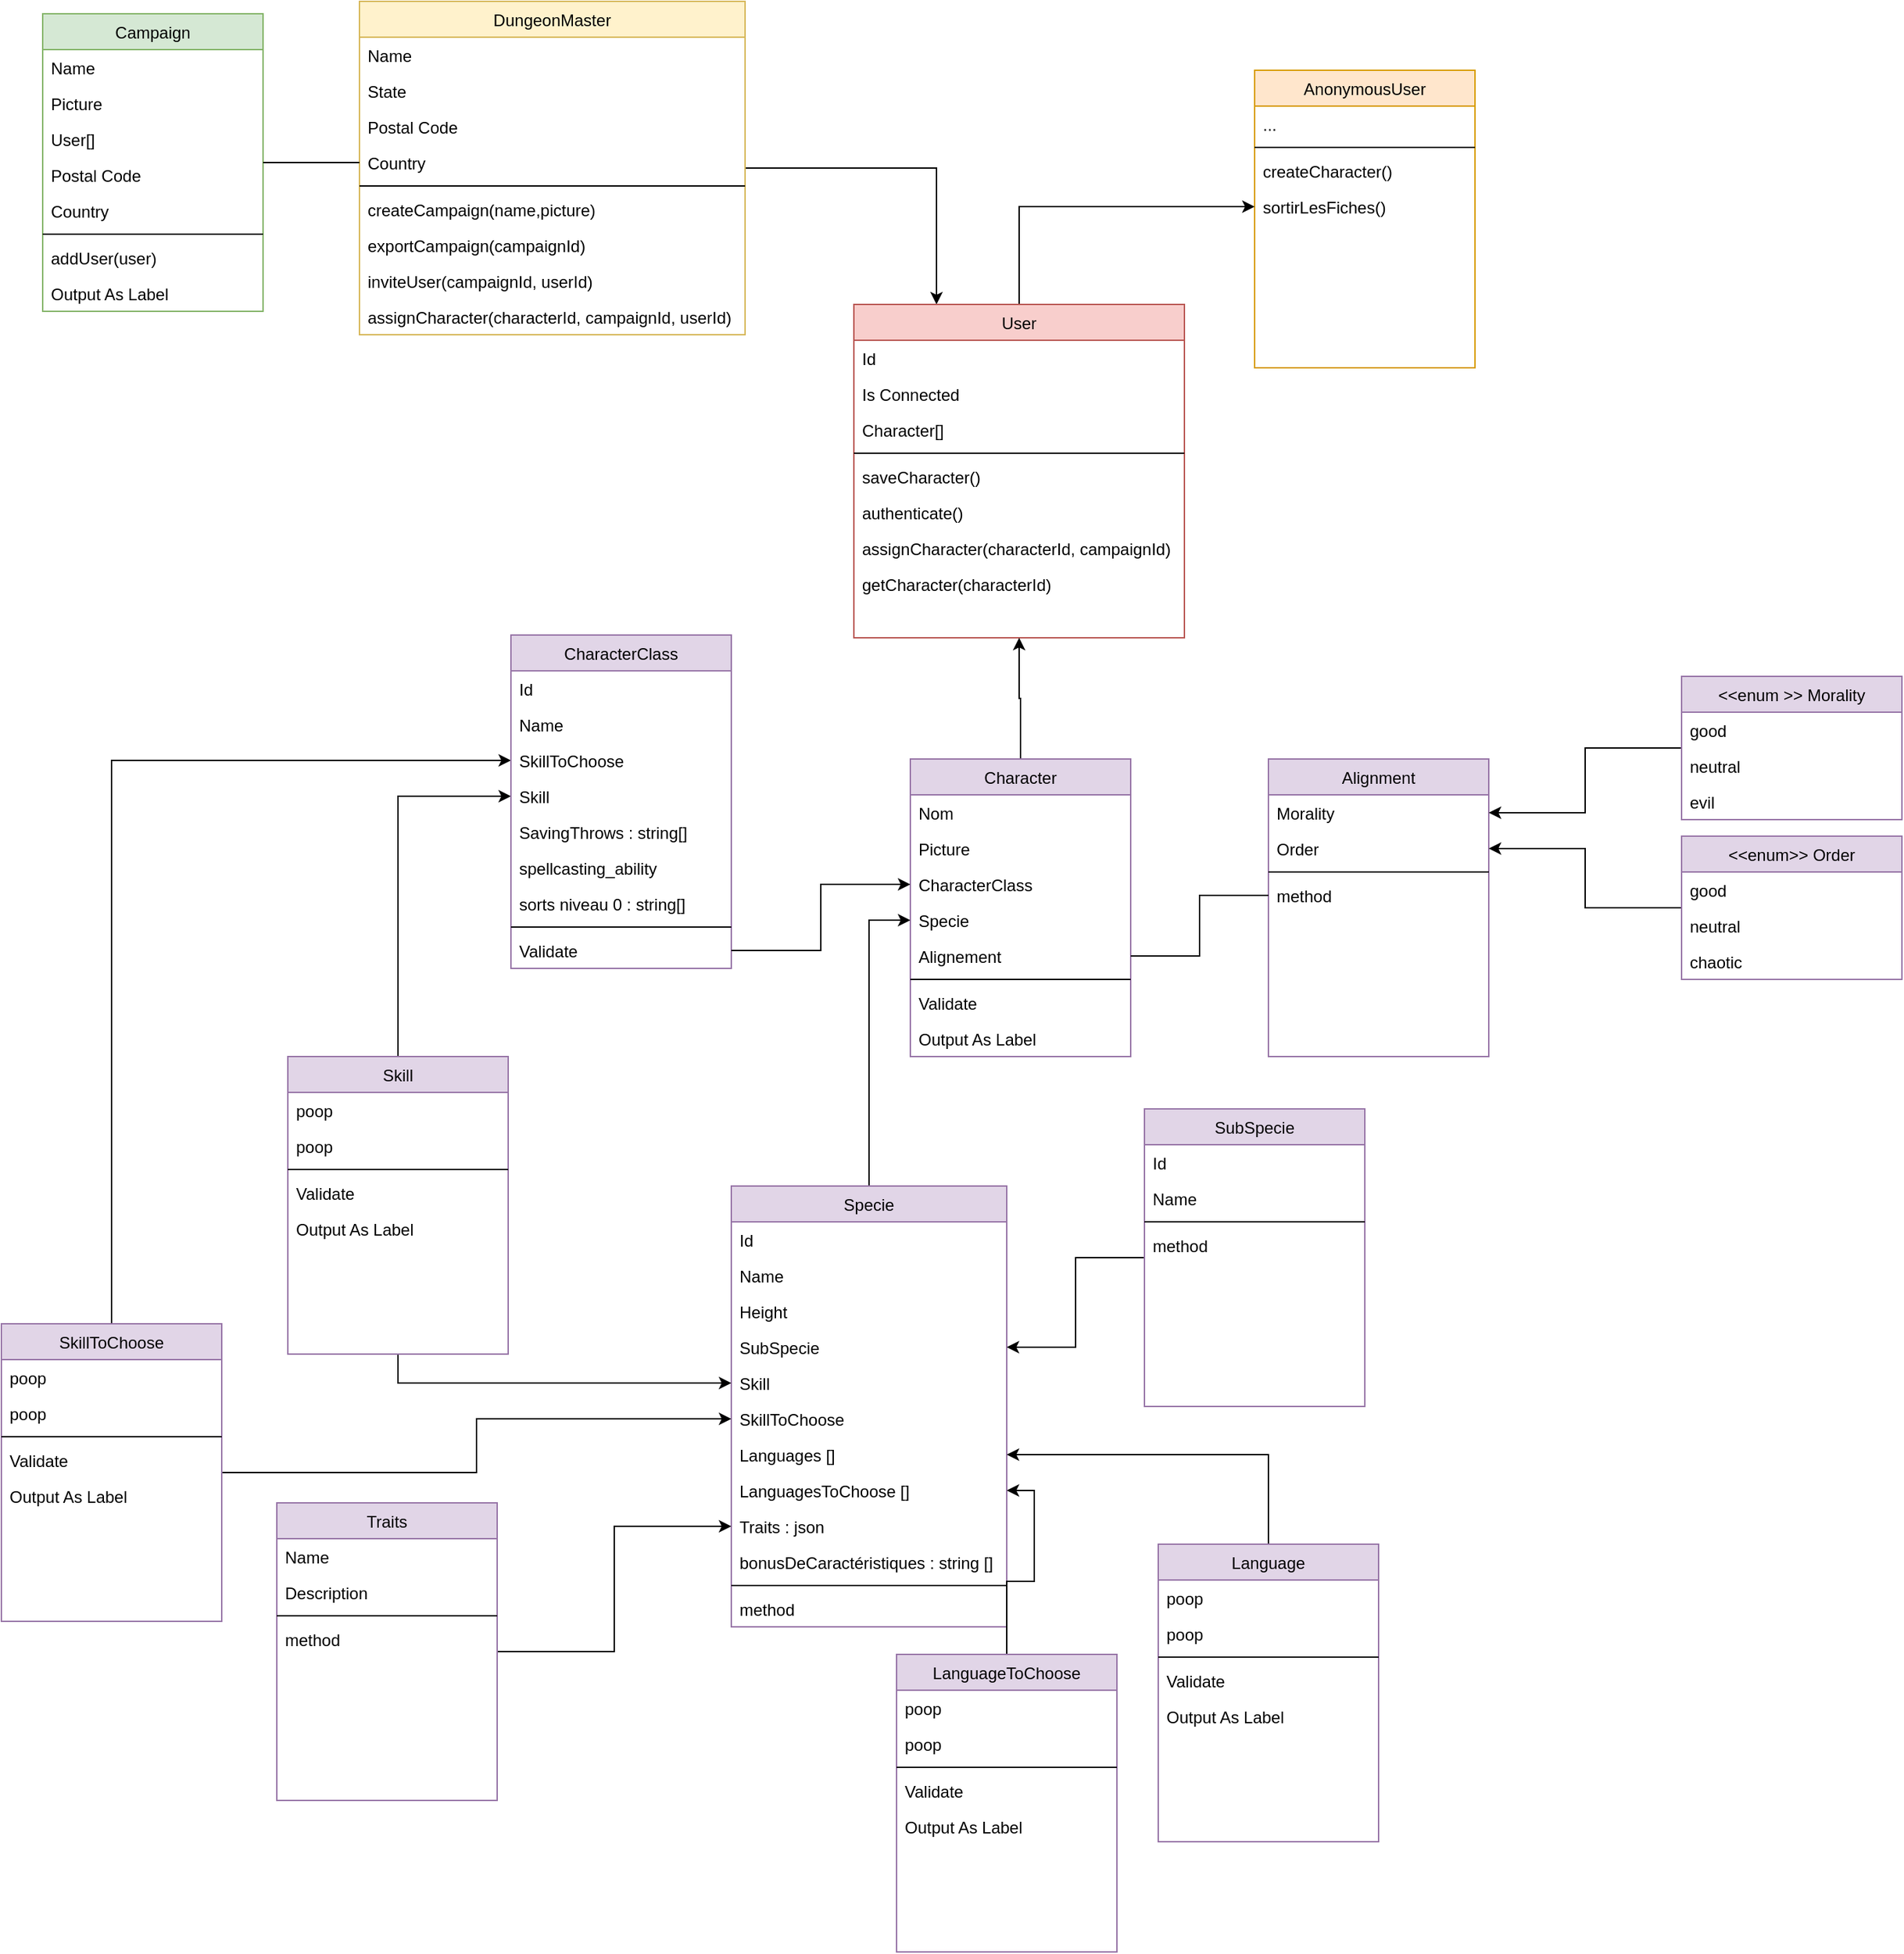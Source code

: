 <mxfile version="24.7.16">
  <diagram id="C5RBs43oDa-KdzZeNtuy" name="Page-1">
    <mxGraphModel dx="2099" dy="919" grid="1" gridSize="10" guides="1" tooltips="1" connect="1" arrows="1" fold="1" page="1" pageScale="1" pageWidth="827" pageHeight="1169" math="0" shadow="0">
      <root>
        <mxCell id="WIyWlLk6GJQsqaUBKTNV-0" />
        <mxCell id="WIyWlLk6GJQsqaUBKTNV-1" parent="WIyWlLk6GJQsqaUBKTNV-0" />
        <mxCell id="zkfFHV4jXpPFQw0GAbJ--17" value="AnonymousUser" style="swimlane;fontStyle=0;align=center;verticalAlign=top;childLayout=stackLayout;horizontal=1;startSize=26;horizontalStack=0;resizeParent=1;resizeLast=0;collapsible=1;marginBottom=0;rounded=0;shadow=0;strokeWidth=1;fillColor=#ffe6cc;strokeColor=#d79b00;" parent="WIyWlLk6GJQsqaUBKTNV-1" vertex="1">
          <mxGeometry x="650" y="110" width="160" height="216" as="geometry">
            <mxRectangle x="550" y="140" width="160" height="26" as="alternateBounds" />
          </mxGeometry>
        </mxCell>
        <mxCell id="zkfFHV4jXpPFQw0GAbJ--22" value="..." style="text;align=left;verticalAlign=top;spacingLeft=4;spacingRight=4;overflow=hidden;rotatable=0;points=[[0,0.5],[1,0.5]];portConstraint=eastwest;rounded=0;shadow=0;html=0;" parent="zkfFHV4jXpPFQw0GAbJ--17" vertex="1">
          <mxGeometry y="26" width="160" height="26" as="geometry" />
        </mxCell>
        <mxCell id="zkfFHV4jXpPFQw0GAbJ--23" value="" style="line;html=1;strokeWidth=1;align=left;verticalAlign=middle;spacingTop=-1;spacingLeft=3;spacingRight=3;rotatable=0;labelPosition=right;points=[];portConstraint=eastwest;" parent="zkfFHV4jXpPFQw0GAbJ--17" vertex="1">
          <mxGeometry y="52" width="160" height="8" as="geometry" />
        </mxCell>
        <mxCell id="zkfFHV4jXpPFQw0GAbJ--24" value="createCharacter()" style="text;align=left;verticalAlign=top;spacingLeft=4;spacingRight=4;overflow=hidden;rotatable=0;points=[[0,0.5],[1,0.5]];portConstraint=eastwest;" parent="zkfFHV4jXpPFQw0GAbJ--17" vertex="1">
          <mxGeometry y="60" width="160" height="26" as="geometry" />
        </mxCell>
        <mxCell id="zkfFHV4jXpPFQw0GAbJ--25" value="sortirLesFiches()" style="text;align=left;verticalAlign=top;spacingLeft=4;spacingRight=4;overflow=hidden;rotatable=0;points=[[0,0.5],[1,0.5]];portConstraint=eastwest;" parent="zkfFHV4jXpPFQw0GAbJ--17" vertex="1">
          <mxGeometry y="86" width="160" height="26" as="geometry" />
        </mxCell>
        <mxCell id="bX2xPzZNWtFRiliaFKs1-122" style="edgeStyle=orthogonalEdgeStyle;rounded=0;orthogonalLoop=1;jettySize=auto;html=1;entryX=0.25;entryY=0;entryDx=0;entryDy=0;" parent="WIyWlLk6GJQsqaUBKTNV-1" source="bX2xPzZNWtFRiliaFKs1-0" target="bX2xPzZNWtFRiliaFKs1-9" edge="1">
          <mxGeometry relative="1" as="geometry" />
        </mxCell>
        <mxCell id="bX2xPzZNWtFRiliaFKs1-0" value="DungeonMaster" style="swimlane;fontStyle=0;align=center;verticalAlign=top;childLayout=stackLayout;horizontal=1;startSize=26;horizontalStack=0;resizeParent=1;resizeLast=0;collapsible=1;marginBottom=0;rounded=0;shadow=0;strokeWidth=1;fillColor=#fff2cc;strokeColor=#d6b656;" parent="WIyWlLk6GJQsqaUBKTNV-1" vertex="1">
          <mxGeometry y="60" width="280" height="242" as="geometry">
            <mxRectangle x="550" y="140" width="160" height="26" as="alternateBounds" />
          </mxGeometry>
        </mxCell>
        <mxCell id="bX2xPzZNWtFRiliaFKs1-2" value="Name" style="text;align=left;verticalAlign=top;spacingLeft=4;spacingRight=4;overflow=hidden;rotatable=0;points=[[0,0.5],[1,0.5]];portConstraint=eastwest;rounded=0;shadow=0;html=0;" parent="bX2xPzZNWtFRiliaFKs1-0" vertex="1">
          <mxGeometry y="26" width="280" height="26" as="geometry" />
        </mxCell>
        <mxCell id="bX2xPzZNWtFRiliaFKs1-3" value="State" style="text;align=left;verticalAlign=top;spacingLeft=4;spacingRight=4;overflow=hidden;rotatable=0;points=[[0,0.5],[1,0.5]];portConstraint=eastwest;rounded=0;shadow=0;html=0;" parent="bX2xPzZNWtFRiliaFKs1-0" vertex="1">
          <mxGeometry y="52" width="280" height="26" as="geometry" />
        </mxCell>
        <mxCell id="bX2xPzZNWtFRiliaFKs1-4" value="Postal Code" style="text;align=left;verticalAlign=top;spacingLeft=4;spacingRight=4;overflow=hidden;rotatable=0;points=[[0,0.5],[1,0.5]];portConstraint=eastwest;rounded=0;shadow=0;html=0;" parent="bX2xPzZNWtFRiliaFKs1-0" vertex="1">
          <mxGeometry y="78" width="280" height="26" as="geometry" />
        </mxCell>
        <mxCell id="bX2xPzZNWtFRiliaFKs1-5" value="Country" style="text;align=left;verticalAlign=top;spacingLeft=4;spacingRight=4;overflow=hidden;rotatable=0;points=[[0,0.5],[1,0.5]];portConstraint=eastwest;rounded=0;shadow=0;html=0;" parent="bX2xPzZNWtFRiliaFKs1-0" vertex="1">
          <mxGeometry y="104" width="280" height="26" as="geometry" />
        </mxCell>
        <mxCell id="bX2xPzZNWtFRiliaFKs1-6" value="" style="line;html=1;strokeWidth=1;align=left;verticalAlign=middle;spacingTop=-1;spacingLeft=3;spacingRight=3;rotatable=0;labelPosition=right;points=[];portConstraint=eastwest;" parent="bX2xPzZNWtFRiliaFKs1-0" vertex="1">
          <mxGeometry y="130" width="280" height="8" as="geometry" />
        </mxCell>
        <mxCell id="bX2xPzZNWtFRiliaFKs1-7" value="createCampaign(name,picture)" style="text;align=left;verticalAlign=top;spacingLeft=4;spacingRight=4;overflow=hidden;rotatable=0;points=[[0,0.5],[1,0.5]];portConstraint=eastwest;" parent="bX2xPzZNWtFRiliaFKs1-0" vertex="1">
          <mxGeometry y="138" width="280" height="26" as="geometry" />
        </mxCell>
        <mxCell id="bX2xPzZNWtFRiliaFKs1-8" value="exportCampaign(campaignId)" style="text;align=left;verticalAlign=top;spacingLeft=4;spacingRight=4;overflow=hidden;rotatable=0;points=[[0,0.5],[1,0.5]];portConstraint=eastwest;" parent="bX2xPzZNWtFRiliaFKs1-0" vertex="1">
          <mxGeometry y="164" width="280" height="26" as="geometry" />
        </mxCell>
        <mxCell id="TBoMrT-EHcbr-hpZWNhf-5" value="inviteUser(campaignId, userId)" style="text;align=left;verticalAlign=top;spacingLeft=4;spacingRight=4;overflow=hidden;rotatable=0;points=[[0,0.5],[1,0.5]];portConstraint=eastwest;" vertex="1" parent="bX2xPzZNWtFRiliaFKs1-0">
          <mxGeometry y="190" width="280" height="26" as="geometry" />
        </mxCell>
        <mxCell id="TBoMrT-EHcbr-hpZWNhf-6" value="assignCharacter(characterId, campaignId, userId)" style="text;align=left;verticalAlign=top;spacingLeft=4;spacingRight=4;overflow=hidden;rotatable=0;points=[[0,0.5],[1,0.5]];portConstraint=eastwest;" vertex="1" parent="bX2xPzZNWtFRiliaFKs1-0">
          <mxGeometry y="216" width="280" height="26" as="geometry" />
        </mxCell>
        <mxCell id="TBoMrT-EHcbr-hpZWNhf-28" style="edgeStyle=orthogonalEdgeStyle;rounded=0;orthogonalLoop=1;jettySize=auto;html=1;entryX=0;entryY=0.5;entryDx=0;entryDy=0;" edge="1" parent="WIyWlLk6GJQsqaUBKTNV-1" source="bX2xPzZNWtFRiliaFKs1-9" target="zkfFHV4jXpPFQw0GAbJ--25">
          <mxGeometry relative="1" as="geometry" />
        </mxCell>
        <mxCell id="bX2xPzZNWtFRiliaFKs1-9" value="User" style="swimlane;fontStyle=0;align=center;verticalAlign=top;childLayout=stackLayout;horizontal=1;startSize=26;horizontalStack=0;resizeParent=1;resizeLast=0;collapsible=1;marginBottom=0;rounded=0;shadow=0;strokeWidth=1;fillColor=#f8cecc;strokeColor=#b85450;" parent="WIyWlLk6GJQsqaUBKTNV-1" vertex="1">
          <mxGeometry x="359" y="280" width="240" height="242" as="geometry">
            <mxRectangle x="550" y="140" width="160" height="26" as="alternateBounds" />
          </mxGeometry>
        </mxCell>
        <mxCell id="bX2xPzZNWtFRiliaFKs1-10" value="Id" style="text;align=left;verticalAlign=top;spacingLeft=4;spacingRight=4;overflow=hidden;rotatable=0;points=[[0,0.5],[1,0.5]];portConstraint=eastwest;" parent="bX2xPzZNWtFRiliaFKs1-9" vertex="1">
          <mxGeometry y="26" width="240" height="26" as="geometry" />
        </mxCell>
        <mxCell id="bX2xPzZNWtFRiliaFKs1-11" value="Is Connected" style="text;align=left;verticalAlign=top;spacingLeft=4;spacingRight=4;overflow=hidden;rotatable=0;points=[[0,0.5],[1,0.5]];portConstraint=eastwest;rounded=0;shadow=0;html=0;" parent="bX2xPzZNWtFRiliaFKs1-9" vertex="1">
          <mxGeometry y="52" width="240" height="26" as="geometry" />
        </mxCell>
        <mxCell id="bX2xPzZNWtFRiliaFKs1-13" value="Character[]" style="text;align=left;verticalAlign=top;spacingLeft=4;spacingRight=4;overflow=hidden;rotatable=0;points=[[0,0.5],[1,0.5]];portConstraint=eastwest;rounded=0;shadow=0;html=0;" parent="bX2xPzZNWtFRiliaFKs1-9" vertex="1">
          <mxGeometry y="78" width="240" height="26" as="geometry" />
        </mxCell>
        <mxCell id="bX2xPzZNWtFRiliaFKs1-15" value="" style="line;html=1;strokeWidth=1;align=left;verticalAlign=middle;spacingTop=-1;spacingLeft=3;spacingRight=3;rotatable=0;labelPosition=right;points=[];portConstraint=eastwest;" parent="bX2xPzZNWtFRiliaFKs1-9" vertex="1">
          <mxGeometry y="104" width="240" height="8" as="geometry" />
        </mxCell>
        <mxCell id="bX2xPzZNWtFRiliaFKs1-16" value="saveCharacter()" style="text;align=left;verticalAlign=top;spacingLeft=4;spacingRight=4;overflow=hidden;rotatable=0;points=[[0,0.5],[1,0.5]];portConstraint=eastwest;" parent="bX2xPzZNWtFRiliaFKs1-9" vertex="1">
          <mxGeometry y="112" width="240" height="26" as="geometry" />
        </mxCell>
        <mxCell id="bX2xPzZNWtFRiliaFKs1-17" value="authenticate()" style="text;align=left;verticalAlign=top;spacingLeft=4;spacingRight=4;overflow=hidden;rotatable=0;points=[[0,0.5],[1,0.5]];portConstraint=eastwest;" parent="bX2xPzZNWtFRiliaFKs1-9" vertex="1">
          <mxGeometry y="138" width="240" height="26" as="geometry" />
        </mxCell>
        <mxCell id="TBoMrT-EHcbr-hpZWNhf-0" value="assignCharacter(characterId, campaignId)" style="text;align=left;verticalAlign=top;spacingLeft=4;spacingRight=4;overflow=hidden;rotatable=0;points=[[0,0.5],[1,0.5]];portConstraint=eastwest;" vertex="1" parent="bX2xPzZNWtFRiliaFKs1-9">
          <mxGeometry y="164" width="240" height="26" as="geometry" />
        </mxCell>
        <mxCell id="TBoMrT-EHcbr-hpZWNhf-27" value="getCharacter(characterId)" style="text;align=left;verticalAlign=top;spacingLeft=4;spacingRight=4;overflow=hidden;rotatable=0;points=[[0,0.5],[1,0.5]];portConstraint=eastwest;" vertex="1" parent="bX2xPzZNWtFRiliaFKs1-9">
          <mxGeometry y="190" width="240" height="26" as="geometry" />
        </mxCell>
        <mxCell id="bX2xPzZNWtFRiliaFKs1-85" style="edgeStyle=orthogonalEdgeStyle;rounded=0;orthogonalLoop=1;jettySize=auto;html=1;entryX=0.5;entryY=1;entryDx=0;entryDy=0;" parent="WIyWlLk6GJQsqaUBKTNV-1" source="bX2xPzZNWtFRiliaFKs1-20" target="bX2xPzZNWtFRiliaFKs1-9" edge="1">
          <mxGeometry relative="1" as="geometry" />
        </mxCell>
        <mxCell id="bX2xPzZNWtFRiliaFKs1-20" value="Character" style="swimlane;fontStyle=0;align=center;verticalAlign=top;childLayout=stackLayout;horizontal=1;startSize=26;horizontalStack=0;resizeParent=1;resizeLast=0;collapsible=1;marginBottom=0;rounded=0;shadow=0;strokeWidth=1;fillColor=#e1d5e7;strokeColor=#9673a6;" parent="WIyWlLk6GJQsqaUBKTNV-1" vertex="1">
          <mxGeometry x="400" y="610" width="160" height="216" as="geometry">
            <mxRectangle x="550" y="140" width="160" height="26" as="alternateBounds" />
          </mxGeometry>
        </mxCell>
        <mxCell id="bX2xPzZNWtFRiliaFKs1-21" value="Nom" style="text;align=left;verticalAlign=top;spacingLeft=4;spacingRight=4;overflow=hidden;rotatable=0;points=[[0,0.5],[1,0.5]];portConstraint=eastwest;" parent="bX2xPzZNWtFRiliaFKs1-20" vertex="1">
          <mxGeometry y="26" width="160" height="26" as="geometry" />
        </mxCell>
        <mxCell id="bX2xPzZNWtFRiliaFKs1-22" value="Picture" style="text;align=left;verticalAlign=top;spacingLeft=4;spacingRight=4;overflow=hidden;rotatable=0;points=[[0,0.5],[1,0.5]];portConstraint=eastwest;rounded=0;shadow=0;html=0;" parent="bX2xPzZNWtFRiliaFKs1-20" vertex="1">
          <mxGeometry y="52" width="160" height="26" as="geometry" />
        </mxCell>
        <mxCell id="bX2xPzZNWtFRiliaFKs1-24" value="CharacterClass" style="text;align=left;verticalAlign=top;spacingLeft=4;spacingRight=4;overflow=hidden;rotatable=0;points=[[0,0.5],[1,0.5]];portConstraint=eastwest;rounded=0;shadow=0;html=0;" parent="bX2xPzZNWtFRiliaFKs1-20" vertex="1">
          <mxGeometry y="78" width="160" height="26" as="geometry" />
        </mxCell>
        <mxCell id="bX2xPzZNWtFRiliaFKs1-25" value="Specie" style="text;align=left;verticalAlign=top;spacingLeft=4;spacingRight=4;overflow=hidden;rotatable=0;points=[[0,0.5],[1,0.5]];portConstraint=eastwest;rounded=0;shadow=0;html=0;" parent="bX2xPzZNWtFRiliaFKs1-20" vertex="1">
          <mxGeometry y="104" width="160" height="26" as="geometry" />
        </mxCell>
        <mxCell id="bX2xPzZNWtFRiliaFKs1-123" value="Alignement" style="text;align=left;verticalAlign=top;spacingLeft=4;spacingRight=4;overflow=hidden;rotatable=0;points=[[0,0.5],[1,0.5]];portConstraint=eastwest;rounded=0;shadow=0;html=0;" parent="bX2xPzZNWtFRiliaFKs1-20" vertex="1">
          <mxGeometry y="130" width="160" height="26" as="geometry" />
        </mxCell>
        <mxCell id="bX2xPzZNWtFRiliaFKs1-26" value="" style="line;html=1;strokeWidth=1;align=left;verticalAlign=middle;spacingTop=-1;spacingLeft=3;spacingRight=3;rotatable=0;labelPosition=right;points=[];portConstraint=eastwest;" parent="bX2xPzZNWtFRiliaFKs1-20" vertex="1">
          <mxGeometry y="156" width="160" height="8" as="geometry" />
        </mxCell>
        <mxCell id="bX2xPzZNWtFRiliaFKs1-27" value="Validate" style="text;align=left;verticalAlign=top;spacingLeft=4;spacingRight=4;overflow=hidden;rotatable=0;points=[[0,0.5],[1,0.5]];portConstraint=eastwest;" parent="bX2xPzZNWtFRiliaFKs1-20" vertex="1">
          <mxGeometry y="164" width="160" height="26" as="geometry" />
        </mxCell>
        <mxCell id="bX2xPzZNWtFRiliaFKs1-28" value="Output As Label" style="text;align=left;verticalAlign=top;spacingLeft=4;spacingRight=4;overflow=hidden;rotatable=0;points=[[0,0.5],[1,0.5]];portConstraint=eastwest;" parent="bX2xPzZNWtFRiliaFKs1-20" vertex="1">
          <mxGeometry y="190" width="160" height="26" as="geometry" />
        </mxCell>
        <mxCell id="bX2xPzZNWtFRiliaFKs1-29" value="Campaign" style="swimlane;fontStyle=0;align=center;verticalAlign=top;childLayout=stackLayout;horizontal=1;startSize=26;horizontalStack=0;resizeParent=1;resizeLast=0;collapsible=1;marginBottom=0;rounded=0;shadow=0;strokeWidth=1;fillColor=#d5e8d4;strokeColor=#82b366;" parent="WIyWlLk6GJQsqaUBKTNV-1" vertex="1">
          <mxGeometry x="-230" y="69" width="160" height="216" as="geometry">
            <mxRectangle x="550" y="140" width="160" height="26" as="alternateBounds" />
          </mxGeometry>
        </mxCell>
        <mxCell id="bX2xPzZNWtFRiliaFKs1-30" value="Name" style="text;align=left;verticalAlign=top;spacingLeft=4;spacingRight=4;overflow=hidden;rotatable=0;points=[[0,0.5],[1,0.5]];portConstraint=eastwest;" parent="bX2xPzZNWtFRiliaFKs1-29" vertex="1">
          <mxGeometry y="26" width="160" height="26" as="geometry" />
        </mxCell>
        <mxCell id="bX2xPzZNWtFRiliaFKs1-32" value="Picture" style="text;align=left;verticalAlign=top;spacingLeft=4;spacingRight=4;overflow=hidden;rotatable=0;points=[[0,0.5],[1,0.5]];portConstraint=eastwest;rounded=0;shadow=0;html=0;" parent="bX2xPzZNWtFRiliaFKs1-29" vertex="1">
          <mxGeometry y="52" width="160" height="26" as="geometry" />
        </mxCell>
        <mxCell id="bX2xPzZNWtFRiliaFKs1-31" value="User[]" style="text;align=left;verticalAlign=top;spacingLeft=4;spacingRight=4;overflow=hidden;rotatable=0;points=[[0,0.5],[1,0.5]];portConstraint=eastwest;rounded=0;shadow=0;html=0;" parent="bX2xPzZNWtFRiliaFKs1-29" vertex="1">
          <mxGeometry y="78" width="160" height="26" as="geometry" />
        </mxCell>
        <mxCell id="bX2xPzZNWtFRiliaFKs1-33" value="Postal Code" style="text;align=left;verticalAlign=top;spacingLeft=4;spacingRight=4;overflow=hidden;rotatable=0;points=[[0,0.5],[1,0.5]];portConstraint=eastwest;rounded=0;shadow=0;html=0;" parent="bX2xPzZNWtFRiliaFKs1-29" vertex="1">
          <mxGeometry y="104" width="160" height="26" as="geometry" />
        </mxCell>
        <mxCell id="bX2xPzZNWtFRiliaFKs1-34" value="Country" style="text;align=left;verticalAlign=top;spacingLeft=4;spacingRight=4;overflow=hidden;rotatable=0;points=[[0,0.5],[1,0.5]];portConstraint=eastwest;rounded=0;shadow=0;html=0;" parent="bX2xPzZNWtFRiliaFKs1-29" vertex="1">
          <mxGeometry y="130" width="160" height="26" as="geometry" />
        </mxCell>
        <mxCell id="bX2xPzZNWtFRiliaFKs1-35" value="" style="line;html=1;strokeWidth=1;align=left;verticalAlign=middle;spacingTop=-1;spacingLeft=3;spacingRight=3;rotatable=0;labelPosition=right;points=[];portConstraint=eastwest;" parent="bX2xPzZNWtFRiliaFKs1-29" vertex="1">
          <mxGeometry y="156" width="160" height="8" as="geometry" />
        </mxCell>
        <mxCell id="bX2xPzZNWtFRiliaFKs1-36" value="addUser(user)" style="text;align=left;verticalAlign=top;spacingLeft=4;spacingRight=4;overflow=hidden;rotatable=0;points=[[0,0.5],[1,0.5]];portConstraint=eastwest;" parent="bX2xPzZNWtFRiliaFKs1-29" vertex="1">
          <mxGeometry y="164" width="160" height="26" as="geometry" />
        </mxCell>
        <mxCell id="bX2xPzZNWtFRiliaFKs1-37" value="Output As Label" style="text;align=left;verticalAlign=top;spacingLeft=4;spacingRight=4;overflow=hidden;rotatable=0;points=[[0,0.5],[1,0.5]];portConstraint=eastwest;" parent="bX2xPzZNWtFRiliaFKs1-29" vertex="1">
          <mxGeometry y="190" width="160" height="26" as="geometry" />
        </mxCell>
        <mxCell id="bX2xPzZNWtFRiliaFKs1-57" style="edgeStyle=orthogonalEdgeStyle;rounded=0;orthogonalLoop=1;jettySize=auto;html=1;entryX=0;entryY=0.5;entryDx=0;entryDy=0;" parent="WIyWlLk6GJQsqaUBKTNV-1" source="bX2xPzZNWtFRiliaFKs1-38" target="bX2xPzZNWtFRiliaFKs1-25" edge="1">
          <mxGeometry relative="1" as="geometry" />
        </mxCell>
        <mxCell id="bX2xPzZNWtFRiliaFKs1-38" value="Specie" style="swimlane;fontStyle=0;align=center;verticalAlign=top;childLayout=stackLayout;horizontal=1;startSize=26;horizontalStack=0;resizeParent=1;resizeLast=0;collapsible=1;marginBottom=0;rounded=0;shadow=0;strokeWidth=1;fillColor=#e1d5e7;strokeColor=#9673a6;" parent="WIyWlLk6GJQsqaUBKTNV-1" vertex="1">
          <mxGeometry x="270" y="920" width="200" height="320" as="geometry">
            <mxRectangle x="550" y="140" width="160" height="26" as="alternateBounds" />
          </mxGeometry>
        </mxCell>
        <mxCell id="bX2xPzZNWtFRiliaFKs1-39" value="Id" style="text;align=left;verticalAlign=top;spacingLeft=4;spacingRight=4;overflow=hidden;rotatable=0;points=[[0,0.5],[1,0.5]];portConstraint=eastwest;" parent="bX2xPzZNWtFRiliaFKs1-38" vertex="1">
          <mxGeometry y="26" width="200" height="26" as="geometry" />
        </mxCell>
        <mxCell id="bX2xPzZNWtFRiliaFKs1-40" value="Name" style="text;align=left;verticalAlign=top;spacingLeft=4;spacingRight=4;overflow=hidden;rotatable=0;points=[[0,0.5],[1,0.5]];portConstraint=eastwest;rounded=0;shadow=0;html=0;" parent="bX2xPzZNWtFRiliaFKs1-38" vertex="1">
          <mxGeometry y="52" width="200" height="26" as="geometry" />
        </mxCell>
        <mxCell id="bX2xPzZNWtFRiliaFKs1-41" value="Height" style="text;align=left;verticalAlign=top;spacingLeft=4;spacingRight=4;overflow=hidden;rotatable=0;points=[[0,0.5],[1,0.5]];portConstraint=eastwest;rounded=0;shadow=0;html=0;" parent="bX2xPzZNWtFRiliaFKs1-38" vertex="1">
          <mxGeometry y="78" width="200" height="26" as="geometry" />
        </mxCell>
        <mxCell id="bX2xPzZNWtFRiliaFKs1-42" value="SubSpecie" style="text;align=left;verticalAlign=top;spacingLeft=4;spacingRight=4;overflow=hidden;rotatable=0;points=[[0,0.5],[1,0.5]];portConstraint=eastwest;rounded=0;shadow=0;html=0;" parent="bX2xPzZNWtFRiliaFKs1-38" vertex="1">
          <mxGeometry y="104" width="200" height="26" as="geometry" />
        </mxCell>
        <mxCell id="bX2xPzZNWtFRiliaFKs1-43" value="Skill" style="text;align=left;verticalAlign=top;spacingLeft=4;spacingRight=4;overflow=hidden;rotatable=0;points=[[0,0.5],[1,0.5]];portConstraint=eastwest;rounded=0;shadow=0;html=0;" parent="bX2xPzZNWtFRiliaFKs1-38" vertex="1">
          <mxGeometry y="130" width="200" height="26" as="geometry" />
        </mxCell>
        <mxCell id="bX2xPzZNWtFRiliaFKs1-86" value="SkillToChoose" style="text;align=left;verticalAlign=top;spacingLeft=4;spacingRight=4;overflow=hidden;rotatable=0;points=[[0,0.5],[1,0.5]];portConstraint=eastwest;rounded=0;shadow=0;html=0;" parent="bX2xPzZNWtFRiliaFKs1-38" vertex="1">
          <mxGeometry y="156" width="200" height="26" as="geometry" />
        </mxCell>
        <mxCell id="bX2xPzZNWtFRiliaFKs1-90" value="Languages []" style="text;align=left;verticalAlign=top;spacingLeft=4;spacingRight=4;overflow=hidden;rotatable=0;points=[[0,0.5],[1,0.5]];portConstraint=eastwest;" parent="bX2xPzZNWtFRiliaFKs1-38" vertex="1">
          <mxGeometry y="182" width="200" height="26" as="geometry" />
        </mxCell>
        <mxCell id="bX2xPzZNWtFRiliaFKs1-45" value="LanguagesToChoose []" style="text;align=left;verticalAlign=top;spacingLeft=4;spacingRight=4;overflow=hidden;rotatable=0;points=[[0,0.5],[1,0.5]];portConstraint=eastwest;" parent="bX2xPzZNWtFRiliaFKs1-38" vertex="1">
          <mxGeometry y="208" width="200" height="26" as="geometry" />
        </mxCell>
        <mxCell id="bX2xPzZNWtFRiliaFKs1-111" value="Traits : json" style="text;align=left;verticalAlign=top;spacingLeft=4;spacingRight=4;overflow=hidden;rotatable=0;points=[[0,0.5],[1,0.5]];portConstraint=eastwest;" parent="bX2xPzZNWtFRiliaFKs1-38" vertex="1">
          <mxGeometry y="234" width="200" height="26" as="geometry" />
        </mxCell>
        <mxCell id="bX2xPzZNWtFRiliaFKs1-46" value="bonusDeCaractéristiques : string []" style="text;align=left;verticalAlign=top;spacingLeft=4;spacingRight=4;overflow=hidden;rotatable=0;points=[[0,0.5],[1,0.5]];portConstraint=eastwest;" parent="bX2xPzZNWtFRiliaFKs1-38" vertex="1">
          <mxGeometry y="260" width="200" height="26" as="geometry" />
        </mxCell>
        <mxCell id="bX2xPzZNWtFRiliaFKs1-44" value="" style="line;html=1;strokeWidth=1;align=left;verticalAlign=middle;spacingTop=-1;spacingLeft=3;spacingRight=3;rotatable=0;labelPosition=right;points=[];portConstraint=eastwest;" parent="bX2xPzZNWtFRiliaFKs1-38" vertex="1">
          <mxGeometry y="286" width="200" height="8" as="geometry" />
        </mxCell>
        <mxCell id="TBoMrT-EHcbr-hpZWNhf-7" value="method" style="text;align=left;verticalAlign=top;spacingLeft=4;spacingRight=4;overflow=hidden;rotatable=0;points=[[0,0.5],[1,0.5]];portConstraint=eastwest;" vertex="1" parent="bX2xPzZNWtFRiliaFKs1-38">
          <mxGeometry y="294" width="200" height="26" as="geometry" />
        </mxCell>
        <mxCell id="bX2xPzZNWtFRiliaFKs1-67" style="edgeStyle=orthogonalEdgeStyle;rounded=0;orthogonalLoop=1;jettySize=auto;html=1;entryX=1;entryY=0.5;entryDx=0;entryDy=0;" parent="WIyWlLk6GJQsqaUBKTNV-1" source="bX2xPzZNWtFRiliaFKs1-47" target="bX2xPzZNWtFRiliaFKs1-42" edge="1">
          <mxGeometry relative="1" as="geometry" />
        </mxCell>
        <mxCell id="bX2xPzZNWtFRiliaFKs1-47" value="SubSpecie" style="swimlane;fontStyle=0;align=center;verticalAlign=top;childLayout=stackLayout;horizontal=1;startSize=26;horizontalStack=0;resizeParent=1;resizeLast=0;collapsible=1;marginBottom=0;rounded=0;shadow=0;strokeWidth=1;fillColor=#e1d5e7;strokeColor=#9673a6;" parent="WIyWlLk6GJQsqaUBKTNV-1" vertex="1">
          <mxGeometry x="570" y="864" width="160" height="216" as="geometry">
            <mxRectangle x="550" y="140" width="160" height="26" as="alternateBounds" />
          </mxGeometry>
        </mxCell>
        <mxCell id="bX2xPzZNWtFRiliaFKs1-48" value="Id" style="text;align=left;verticalAlign=top;spacingLeft=4;spacingRight=4;overflow=hidden;rotatable=0;points=[[0,0.5],[1,0.5]];portConstraint=eastwest;" parent="bX2xPzZNWtFRiliaFKs1-47" vertex="1">
          <mxGeometry y="26" width="160" height="26" as="geometry" />
        </mxCell>
        <mxCell id="bX2xPzZNWtFRiliaFKs1-49" value="Name" style="text;align=left;verticalAlign=top;spacingLeft=4;spacingRight=4;overflow=hidden;rotatable=0;points=[[0,0.5],[1,0.5]];portConstraint=eastwest;rounded=0;shadow=0;html=0;" parent="bX2xPzZNWtFRiliaFKs1-47" vertex="1">
          <mxGeometry y="52" width="160" height="26" as="geometry" />
        </mxCell>
        <mxCell id="bX2xPzZNWtFRiliaFKs1-53" value="" style="line;html=1;strokeWidth=1;align=left;verticalAlign=middle;spacingTop=-1;spacingLeft=3;spacingRight=3;rotatable=0;labelPosition=right;points=[];portConstraint=eastwest;" parent="bX2xPzZNWtFRiliaFKs1-47" vertex="1">
          <mxGeometry y="78" width="160" height="8" as="geometry" />
        </mxCell>
        <mxCell id="bX2xPzZNWtFRiliaFKs1-54" value="method" style="text;align=left;verticalAlign=top;spacingLeft=4;spacingRight=4;overflow=hidden;rotatable=0;points=[[0,0.5],[1,0.5]];portConstraint=eastwest;" parent="bX2xPzZNWtFRiliaFKs1-47" vertex="1">
          <mxGeometry y="86" width="160" height="26" as="geometry" />
        </mxCell>
        <mxCell id="bX2xPzZNWtFRiliaFKs1-89" style="edgeStyle=orthogonalEdgeStyle;rounded=0;orthogonalLoop=1;jettySize=auto;html=1;entryX=0;entryY=0.5;entryDx=0;entryDy=0;" parent="WIyWlLk6GJQsqaUBKTNV-1" source="bX2xPzZNWtFRiliaFKs1-69" target="bX2xPzZNWtFRiliaFKs1-43" edge="1">
          <mxGeometry relative="1" as="geometry" />
        </mxCell>
        <mxCell id="bX2xPzZNWtFRiliaFKs1-116" style="edgeStyle=orthogonalEdgeStyle;rounded=0;orthogonalLoop=1;jettySize=auto;html=1;entryX=0;entryY=0.5;entryDx=0;entryDy=0;" parent="WIyWlLk6GJQsqaUBKTNV-1" source="bX2xPzZNWtFRiliaFKs1-69" target="bX2xPzZNWtFRiliaFKs1-114" edge="1">
          <mxGeometry relative="1" as="geometry" />
        </mxCell>
        <mxCell id="bX2xPzZNWtFRiliaFKs1-69" value="Skill" style="swimlane;fontStyle=0;align=center;verticalAlign=top;childLayout=stackLayout;horizontal=1;startSize=26;horizontalStack=0;resizeParent=1;resizeLast=0;collapsible=1;marginBottom=0;rounded=0;shadow=0;strokeWidth=1;fillColor=#e1d5e7;strokeColor=#9673a6;" parent="WIyWlLk6GJQsqaUBKTNV-1" vertex="1">
          <mxGeometry x="-52" y="826" width="160" height="216" as="geometry">
            <mxRectangle x="550" y="140" width="160" height="26" as="alternateBounds" />
          </mxGeometry>
        </mxCell>
        <mxCell id="bX2xPzZNWtFRiliaFKs1-70" value="poop" style="text;align=left;verticalAlign=top;spacingLeft=4;spacingRight=4;overflow=hidden;rotatable=0;points=[[0,0.5],[1,0.5]];portConstraint=eastwest;" parent="bX2xPzZNWtFRiliaFKs1-69" vertex="1">
          <mxGeometry y="26" width="160" height="26" as="geometry" />
        </mxCell>
        <mxCell id="bX2xPzZNWtFRiliaFKs1-71" value="poop" style="text;align=left;verticalAlign=top;spacingLeft=4;spacingRight=4;overflow=hidden;rotatable=0;points=[[0,0.5],[1,0.5]];portConstraint=eastwest;rounded=0;shadow=0;html=0;" parent="bX2xPzZNWtFRiliaFKs1-69" vertex="1">
          <mxGeometry y="52" width="160" height="26" as="geometry" />
        </mxCell>
        <mxCell id="bX2xPzZNWtFRiliaFKs1-72" value="" style="line;html=1;strokeWidth=1;align=left;verticalAlign=middle;spacingTop=-1;spacingLeft=3;spacingRight=3;rotatable=0;labelPosition=right;points=[];portConstraint=eastwest;" parent="bX2xPzZNWtFRiliaFKs1-69" vertex="1">
          <mxGeometry y="78" width="160" height="8" as="geometry" />
        </mxCell>
        <mxCell id="bX2xPzZNWtFRiliaFKs1-73" value="Validate" style="text;align=left;verticalAlign=top;spacingLeft=4;spacingRight=4;overflow=hidden;rotatable=0;points=[[0,0.5],[1,0.5]];portConstraint=eastwest;" parent="bX2xPzZNWtFRiliaFKs1-69" vertex="1">
          <mxGeometry y="86" width="160" height="26" as="geometry" />
        </mxCell>
        <mxCell id="bX2xPzZNWtFRiliaFKs1-74" value="Output As Label" style="text;align=left;verticalAlign=top;spacingLeft=4;spacingRight=4;overflow=hidden;rotatable=0;points=[[0,0.5],[1,0.5]];portConstraint=eastwest;" parent="bX2xPzZNWtFRiliaFKs1-69" vertex="1">
          <mxGeometry y="112" width="160" height="26" as="geometry" />
        </mxCell>
        <mxCell id="bX2xPzZNWtFRiliaFKs1-87" style="edgeStyle=orthogonalEdgeStyle;rounded=0;orthogonalLoop=1;jettySize=auto;html=1;entryX=0;entryY=0.5;entryDx=0;entryDy=0;" parent="WIyWlLk6GJQsqaUBKTNV-1" source="bX2xPzZNWtFRiliaFKs1-76" target="bX2xPzZNWtFRiliaFKs1-86" edge="1">
          <mxGeometry relative="1" as="geometry" />
        </mxCell>
        <mxCell id="bX2xPzZNWtFRiliaFKs1-117" style="edgeStyle=orthogonalEdgeStyle;rounded=0;orthogonalLoop=1;jettySize=auto;html=1;entryX=0;entryY=0.5;entryDx=0;entryDy=0;" parent="WIyWlLk6GJQsqaUBKTNV-1" source="bX2xPzZNWtFRiliaFKs1-76" target="bX2xPzZNWtFRiliaFKs1-115" edge="1">
          <mxGeometry relative="1" as="geometry" />
        </mxCell>
        <mxCell id="bX2xPzZNWtFRiliaFKs1-76" value="SkillToChoose" style="swimlane;fontStyle=0;align=center;verticalAlign=top;childLayout=stackLayout;horizontal=1;startSize=26;horizontalStack=0;resizeParent=1;resizeLast=0;collapsible=1;marginBottom=0;rounded=0;shadow=0;strokeWidth=1;fillColor=#e1d5e7;strokeColor=#9673a6;" parent="WIyWlLk6GJQsqaUBKTNV-1" vertex="1">
          <mxGeometry x="-260" y="1020" width="160" height="216" as="geometry">
            <mxRectangle x="550" y="140" width="160" height="26" as="alternateBounds" />
          </mxGeometry>
        </mxCell>
        <mxCell id="bX2xPzZNWtFRiliaFKs1-77" value="poop" style="text;align=left;verticalAlign=top;spacingLeft=4;spacingRight=4;overflow=hidden;rotatable=0;points=[[0,0.5],[1,0.5]];portConstraint=eastwest;" parent="bX2xPzZNWtFRiliaFKs1-76" vertex="1">
          <mxGeometry y="26" width="160" height="26" as="geometry" />
        </mxCell>
        <mxCell id="bX2xPzZNWtFRiliaFKs1-78" value="poop" style="text;align=left;verticalAlign=top;spacingLeft=4;spacingRight=4;overflow=hidden;rotatable=0;points=[[0,0.5],[1,0.5]];portConstraint=eastwest;rounded=0;shadow=0;html=0;" parent="bX2xPzZNWtFRiliaFKs1-76" vertex="1">
          <mxGeometry y="52" width="160" height="26" as="geometry" />
        </mxCell>
        <mxCell id="bX2xPzZNWtFRiliaFKs1-79" value="" style="line;html=1;strokeWidth=1;align=left;verticalAlign=middle;spacingTop=-1;spacingLeft=3;spacingRight=3;rotatable=0;labelPosition=right;points=[];portConstraint=eastwest;" parent="bX2xPzZNWtFRiliaFKs1-76" vertex="1">
          <mxGeometry y="78" width="160" height="8" as="geometry" />
        </mxCell>
        <mxCell id="bX2xPzZNWtFRiliaFKs1-80" value="Validate" style="text;align=left;verticalAlign=top;spacingLeft=4;spacingRight=4;overflow=hidden;rotatable=0;points=[[0,0.5],[1,0.5]];portConstraint=eastwest;" parent="bX2xPzZNWtFRiliaFKs1-76" vertex="1">
          <mxGeometry y="86" width="160" height="26" as="geometry" />
        </mxCell>
        <mxCell id="bX2xPzZNWtFRiliaFKs1-81" value="Output As Label" style="text;align=left;verticalAlign=top;spacingLeft=4;spacingRight=4;overflow=hidden;rotatable=0;points=[[0,0.5],[1,0.5]];portConstraint=eastwest;" parent="bX2xPzZNWtFRiliaFKs1-76" vertex="1">
          <mxGeometry y="112" width="160" height="26" as="geometry" />
        </mxCell>
        <mxCell id="bX2xPzZNWtFRiliaFKs1-104" style="edgeStyle=orthogonalEdgeStyle;rounded=0;orthogonalLoop=1;jettySize=auto;html=1;entryX=1;entryY=0.5;entryDx=0;entryDy=0;" parent="WIyWlLk6GJQsqaUBKTNV-1" source="bX2xPzZNWtFRiliaFKs1-91" target="bX2xPzZNWtFRiliaFKs1-90" edge="1">
          <mxGeometry relative="1" as="geometry" />
        </mxCell>
        <mxCell id="bX2xPzZNWtFRiliaFKs1-91" value="Language" style="swimlane;fontStyle=0;align=center;verticalAlign=top;childLayout=stackLayout;horizontal=1;startSize=26;horizontalStack=0;resizeParent=1;resizeLast=0;collapsible=1;marginBottom=0;rounded=0;shadow=0;strokeWidth=1;fillColor=#e1d5e7;strokeColor=#9673a6;" parent="WIyWlLk6GJQsqaUBKTNV-1" vertex="1">
          <mxGeometry x="580" y="1180" width="160" height="216" as="geometry">
            <mxRectangle x="550" y="140" width="160" height="26" as="alternateBounds" />
          </mxGeometry>
        </mxCell>
        <mxCell id="bX2xPzZNWtFRiliaFKs1-92" value="poop" style="text;align=left;verticalAlign=top;spacingLeft=4;spacingRight=4;overflow=hidden;rotatable=0;points=[[0,0.5],[1,0.5]];portConstraint=eastwest;" parent="bX2xPzZNWtFRiliaFKs1-91" vertex="1">
          <mxGeometry y="26" width="160" height="26" as="geometry" />
        </mxCell>
        <mxCell id="bX2xPzZNWtFRiliaFKs1-93" value="poop" style="text;align=left;verticalAlign=top;spacingLeft=4;spacingRight=4;overflow=hidden;rotatable=0;points=[[0,0.5],[1,0.5]];portConstraint=eastwest;rounded=0;shadow=0;html=0;" parent="bX2xPzZNWtFRiliaFKs1-91" vertex="1">
          <mxGeometry y="52" width="160" height="26" as="geometry" />
        </mxCell>
        <mxCell id="bX2xPzZNWtFRiliaFKs1-94" value="" style="line;html=1;strokeWidth=1;align=left;verticalAlign=middle;spacingTop=-1;spacingLeft=3;spacingRight=3;rotatable=0;labelPosition=right;points=[];portConstraint=eastwest;" parent="bX2xPzZNWtFRiliaFKs1-91" vertex="1">
          <mxGeometry y="78" width="160" height="8" as="geometry" />
        </mxCell>
        <mxCell id="bX2xPzZNWtFRiliaFKs1-95" value="Validate" style="text;align=left;verticalAlign=top;spacingLeft=4;spacingRight=4;overflow=hidden;rotatable=0;points=[[0,0.5],[1,0.5]];portConstraint=eastwest;" parent="bX2xPzZNWtFRiliaFKs1-91" vertex="1">
          <mxGeometry y="86" width="160" height="26" as="geometry" />
        </mxCell>
        <mxCell id="bX2xPzZNWtFRiliaFKs1-96" value="Output As Label" style="text;align=left;verticalAlign=top;spacingLeft=4;spacingRight=4;overflow=hidden;rotatable=0;points=[[0,0.5],[1,0.5]];portConstraint=eastwest;" parent="bX2xPzZNWtFRiliaFKs1-91" vertex="1">
          <mxGeometry y="112" width="160" height="26" as="geometry" />
        </mxCell>
        <mxCell id="bX2xPzZNWtFRiliaFKs1-103" style="edgeStyle=orthogonalEdgeStyle;rounded=0;orthogonalLoop=1;jettySize=auto;html=1;entryX=1;entryY=0.5;entryDx=0;entryDy=0;" parent="WIyWlLk6GJQsqaUBKTNV-1" source="bX2xPzZNWtFRiliaFKs1-97" target="bX2xPzZNWtFRiliaFKs1-45" edge="1">
          <mxGeometry relative="1" as="geometry" />
        </mxCell>
        <mxCell id="bX2xPzZNWtFRiliaFKs1-97" value="LanguageToChoose" style="swimlane;fontStyle=0;align=center;verticalAlign=top;childLayout=stackLayout;horizontal=1;startSize=26;horizontalStack=0;resizeParent=1;resizeLast=0;collapsible=1;marginBottom=0;rounded=0;shadow=0;strokeWidth=1;fillColor=#e1d5e7;strokeColor=#9673a6;" parent="WIyWlLk6GJQsqaUBKTNV-1" vertex="1">
          <mxGeometry x="390" y="1260" width="160" height="216" as="geometry">
            <mxRectangle x="550" y="140" width="160" height="26" as="alternateBounds" />
          </mxGeometry>
        </mxCell>
        <mxCell id="bX2xPzZNWtFRiliaFKs1-98" value="poop" style="text;align=left;verticalAlign=top;spacingLeft=4;spacingRight=4;overflow=hidden;rotatable=0;points=[[0,0.5],[1,0.5]];portConstraint=eastwest;" parent="bX2xPzZNWtFRiliaFKs1-97" vertex="1">
          <mxGeometry y="26" width="160" height="26" as="geometry" />
        </mxCell>
        <mxCell id="bX2xPzZNWtFRiliaFKs1-99" value="poop" style="text;align=left;verticalAlign=top;spacingLeft=4;spacingRight=4;overflow=hidden;rotatable=0;points=[[0,0.5],[1,0.5]];portConstraint=eastwest;rounded=0;shadow=0;html=0;" parent="bX2xPzZNWtFRiliaFKs1-97" vertex="1">
          <mxGeometry y="52" width="160" height="26" as="geometry" />
        </mxCell>
        <mxCell id="bX2xPzZNWtFRiliaFKs1-100" value="" style="line;html=1;strokeWidth=1;align=left;verticalAlign=middle;spacingTop=-1;spacingLeft=3;spacingRight=3;rotatable=0;labelPosition=right;points=[];portConstraint=eastwest;" parent="bX2xPzZNWtFRiliaFKs1-97" vertex="1">
          <mxGeometry y="78" width="160" height="8" as="geometry" />
        </mxCell>
        <mxCell id="bX2xPzZNWtFRiliaFKs1-101" value="Validate" style="text;align=left;verticalAlign=top;spacingLeft=4;spacingRight=4;overflow=hidden;rotatable=0;points=[[0,0.5],[1,0.5]];portConstraint=eastwest;" parent="bX2xPzZNWtFRiliaFKs1-97" vertex="1">
          <mxGeometry y="86" width="160" height="26" as="geometry" />
        </mxCell>
        <mxCell id="bX2xPzZNWtFRiliaFKs1-102" value="Output As Label" style="text;align=left;verticalAlign=top;spacingLeft=4;spacingRight=4;overflow=hidden;rotatable=0;points=[[0,0.5],[1,0.5]];portConstraint=eastwest;" parent="bX2xPzZNWtFRiliaFKs1-97" vertex="1">
          <mxGeometry y="112" width="160" height="26" as="geometry" />
        </mxCell>
        <mxCell id="bX2xPzZNWtFRiliaFKs1-105" value="CharacterClass" style="swimlane;fontStyle=0;align=center;verticalAlign=top;childLayout=stackLayout;horizontal=1;startSize=26;horizontalStack=0;resizeParent=1;resizeLast=0;collapsible=1;marginBottom=0;rounded=0;shadow=0;strokeWidth=1;fillColor=#e1d5e7;strokeColor=#9673a6;" parent="WIyWlLk6GJQsqaUBKTNV-1" vertex="1">
          <mxGeometry x="110" y="520" width="160" height="242" as="geometry">
            <mxRectangle x="550" y="140" width="160" height="26" as="alternateBounds" />
          </mxGeometry>
        </mxCell>
        <mxCell id="bX2xPzZNWtFRiliaFKs1-106" value="Id" style="text;align=left;verticalAlign=top;spacingLeft=4;spacingRight=4;overflow=hidden;rotatable=0;points=[[0,0.5],[1,0.5]];portConstraint=eastwest;" parent="bX2xPzZNWtFRiliaFKs1-105" vertex="1">
          <mxGeometry y="26" width="160" height="26" as="geometry" />
        </mxCell>
        <mxCell id="bX2xPzZNWtFRiliaFKs1-107" value="Name" style="text;align=left;verticalAlign=top;spacingLeft=4;spacingRight=4;overflow=hidden;rotatable=0;points=[[0,0.5],[1,0.5]];portConstraint=eastwest;rounded=0;shadow=0;html=0;" parent="bX2xPzZNWtFRiliaFKs1-105" vertex="1">
          <mxGeometry y="52" width="160" height="26" as="geometry" />
        </mxCell>
        <mxCell id="bX2xPzZNWtFRiliaFKs1-115" value="SkillToChoose" style="text;align=left;verticalAlign=top;spacingLeft=4;spacingRight=4;overflow=hidden;rotatable=0;points=[[0,0.5],[1,0.5]];portConstraint=eastwest;rounded=0;shadow=0;html=0;" parent="bX2xPzZNWtFRiliaFKs1-105" vertex="1">
          <mxGeometry y="78" width="160" height="26" as="geometry" />
        </mxCell>
        <mxCell id="bX2xPzZNWtFRiliaFKs1-114" value="Skill" style="text;align=left;verticalAlign=top;spacingLeft=4;spacingRight=4;overflow=hidden;rotatable=0;points=[[0,0.5],[1,0.5]];portConstraint=eastwest;rounded=0;shadow=0;html=0;" parent="bX2xPzZNWtFRiliaFKs1-105" vertex="1">
          <mxGeometry y="104" width="160" height="26" as="geometry" />
        </mxCell>
        <mxCell id="bX2xPzZNWtFRiliaFKs1-118" value="SavingThrows : string[]" style="text;align=left;verticalAlign=top;spacingLeft=4;spacingRight=4;overflow=hidden;rotatable=0;points=[[0,0.5],[1,0.5]];portConstraint=eastwest;rounded=0;shadow=0;html=0;" parent="bX2xPzZNWtFRiliaFKs1-105" vertex="1">
          <mxGeometry y="130" width="160" height="26" as="geometry" />
        </mxCell>
        <mxCell id="TBoMrT-EHcbr-hpZWNhf-9" value="spellcasting_ability" style="text;align=left;verticalAlign=top;spacingLeft=4;spacingRight=4;overflow=hidden;rotatable=0;points=[[0,0.5],[1,0.5]];portConstraint=eastwest;rounded=0;shadow=0;html=0;" vertex="1" parent="bX2xPzZNWtFRiliaFKs1-105">
          <mxGeometry y="156" width="160" height="26" as="geometry" />
        </mxCell>
        <mxCell id="TBoMrT-EHcbr-hpZWNhf-16" value="sorts niveau 0 : string[]" style="text;align=left;verticalAlign=top;spacingLeft=4;spacingRight=4;overflow=hidden;rotatable=0;points=[[0,0.5],[1,0.5]];portConstraint=eastwest;rounded=0;shadow=0;html=0;" vertex="1" parent="bX2xPzZNWtFRiliaFKs1-105">
          <mxGeometry y="182" width="160" height="26" as="geometry" />
        </mxCell>
        <mxCell id="bX2xPzZNWtFRiliaFKs1-108" value="" style="line;html=1;strokeWidth=1;align=left;verticalAlign=middle;spacingTop=-1;spacingLeft=3;spacingRight=3;rotatable=0;labelPosition=right;points=[];portConstraint=eastwest;" parent="bX2xPzZNWtFRiliaFKs1-105" vertex="1">
          <mxGeometry y="208" width="160" height="8" as="geometry" />
        </mxCell>
        <mxCell id="bX2xPzZNWtFRiliaFKs1-109" value="Validate" style="text;align=left;verticalAlign=top;spacingLeft=4;spacingRight=4;overflow=hidden;rotatable=0;points=[[0,0.5],[1,0.5]];portConstraint=eastwest;" parent="bX2xPzZNWtFRiliaFKs1-105" vertex="1">
          <mxGeometry y="216" width="160" height="26" as="geometry" />
        </mxCell>
        <mxCell id="bX2xPzZNWtFRiliaFKs1-113" style="edgeStyle=orthogonalEdgeStyle;rounded=0;orthogonalLoop=1;jettySize=auto;html=1;entryX=0;entryY=0.5;entryDx=0;entryDy=0;" parent="WIyWlLk6GJQsqaUBKTNV-1" source="bX2xPzZNWtFRiliaFKs1-109" target="bX2xPzZNWtFRiliaFKs1-24" edge="1">
          <mxGeometry relative="1" as="geometry" />
        </mxCell>
        <mxCell id="bX2xPzZNWtFRiliaFKs1-124" value="Alignment" style="swimlane;fontStyle=0;align=center;verticalAlign=top;childLayout=stackLayout;horizontal=1;startSize=26;horizontalStack=0;resizeParent=1;resizeLast=0;collapsible=1;marginBottom=0;rounded=0;shadow=0;strokeWidth=1;fillColor=#e1d5e7;strokeColor=#9673a6;" parent="WIyWlLk6GJQsqaUBKTNV-1" vertex="1">
          <mxGeometry x="660" y="610" width="160" height="216" as="geometry">
            <mxRectangle x="550" y="140" width="160" height="26" as="alternateBounds" />
          </mxGeometry>
        </mxCell>
        <mxCell id="bX2xPzZNWtFRiliaFKs1-125" value="Morality" style="text;align=left;verticalAlign=top;spacingLeft=4;spacingRight=4;overflow=hidden;rotatable=0;points=[[0,0.5],[1,0.5]];portConstraint=eastwest;" parent="bX2xPzZNWtFRiliaFKs1-124" vertex="1">
          <mxGeometry y="26" width="160" height="26" as="geometry" />
        </mxCell>
        <mxCell id="bX2xPzZNWtFRiliaFKs1-126" value="Order" style="text;align=left;verticalAlign=top;spacingLeft=4;spacingRight=4;overflow=hidden;rotatable=0;points=[[0,0.5],[1,0.5]];portConstraint=eastwest;rounded=0;shadow=0;html=0;" parent="bX2xPzZNWtFRiliaFKs1-124" vertex="1">
          <mxGeometry y="52" width="160" height="26" as="geometry" />
        </mxCell>
        <mxCell id="bX2xPzZNWtFRiliaFKs1-127" value="" style="line;html=1;strokeWidth=1;align=left;verticalAlign=middle;spacingTop=-1;spacingLeft=3;spacingRight=3;rotatable=0;labelPosition=right;points=[];portConstraint=eastwest;" parent="bX2xPzZNWtFRiliaFKs1-124" vertex="1">
          <mxGeometry y="78" width="160" height="8" as="geometry" />
        </mxCell>
        <mxCell id="bX2xPzZNWtFRiliaFKs1-128" value="method" style="text;align=left;verticalAlign=top;spacingLeft=4;spacingRight=4;overflow=hidden;rotatable=0;points=[[0,0.5],[1,0.5]];portConstraint=eastwest;" parent="bX2xPzZNWtFRiliaFKs1-124" vertex="1">
          <mxGeometry y="86" width="160" height="26" as="geometry" />
        </mxCell>
        <mxCell id="bX2xPzZNWtFRiliaFKs1-147" style="edgeStyle=orthogonalEdgeStyle;rounded=0;orthogonalLoop=1;jettySize=auto;html=1;entryX=1;entryY=0.5;entryDx=0;entryDy=0;" parent="WIyWlLk6GJQsqaUBKTNV-1" source="bX2xPzZNWtFRiliaFKs1-129" target="bX2xPzZNWtFRiliaFKs1-126" edge="1">
          <mxGeometry relative="1" as="geometry" />
        </mxCell>
        <mxCell id="bX2xPzZNWtFRiliaFKs1-129" value="&lt;&lt;enum&gt;&gt; Order" style="swimlane;fontStyle=0;align=center;verticalAlign=top;childLayout=stackLayout;horizontal=1;startSize=26;horizontalStack=0;resizeParent=1;resizeLast=0;collapsible=1;marginBottom=0;rounded=0;shadow=0;strokeWidth=1;fillColor=#e1d5e7;strokeColor=#9673a6;" parent="WIyWlLk6GJQsqaUBKTNV-1" vertex="1">
          <mxGeometry x="960" y="666" width="160" height="104" as="geometry">
            <mxRectangle x="550" y="140" width="160" height="26" as="alternateBounds" />
          </mxGeometry>
        </mxCell>
        <mxCell id="bX2xPzZNWtFRiliaFKs1-130" value="good" style="text;align=left;verticalAlign=top;spacingLeft=4;spacingRight=4;overflow=hidden;rotatable=0;points=[[0,0.5],[1,0.5]];portConstraint=eastwest;" parent="bX2xPzZNWtFRiliaFKs1-129" vertex="1">
          <mxGeometry y="26" width="160" height="26" as="geometry" />
        </mxCell>
        <mxCell id="bX2xPzZNWtFRiliaFKs1-131" value="neutral" style="text;align=left;verticalAlign=top;spacingLeft=4;spacingRight=4;overflow=hidden;rotatable=0;points=[[0,0.5],[1,0.5]];portConstraint=eastwest;rounded=0;shadow=0;html=0;" parent="bX2xPzZNWtFRiliaFKs1-129" vertex="1">
          <mxGeometry y="52" width="160" height="26" as="geometry" />
        </mxCell>
        <mxCell id="bX2xPzZNWtFRiliaFKs1-144" value="chaotic" style="text;align=left;verticalAlign=top;spacingLeft=4;spacingRight=4;overflow=hidden;rotatable=0;points=[[0,0.5],[1,0.5]];portConstraint=eastwest;rounded=0;shadow=0;html=0;" parent="bX2xPzZNWtFRiliaFKs1-129" vertex="1">
          <mxGeometry y="78" width="160" height="26" as="geometry" />
        </mxCell>
        <mxCell id="bX2xPzZNWtFRiliaFKs1-148" style="edgeStyle=orthogonalEdgeStyle;rounded=0;orthogonalLoop=1;jettySize=auto;html=1;entryX=1;entryY=0.5;entryDx=0;entryDy=0;" parent="WIyWlLk6GJQsqaUBKTNV-1" source="bX2xPzZNWtFRiliaFKs1-134" target="bX2xPzZNWtFRiliaFKs1-125" edge="1">
          <mxGeometry relative="1" as="geometry" />
        </mxCell>
        <mxCell id="bX2xPzZNWtFRiliaFKs1-134" value="&lt;&lt;enum &gt;&gt; Morality" style="swimlane;fontStyle=0;align=center;verticalAlign=top;childLayout=stackLayout;horizontal=1;startSize=26;horizontalStack=0;resizeParent=1;resizeLast=0;collapsible=1;marginBottom=0;rounded=0;shadow=0;strokeWidth=1;fillColor=#e1d5e7;strokeColor=#9673a6;" parent="WIyWlLk6GJQsqaUBKTNV-1" vertex="1">
          <mxGeometry x="960" y="550" width="160" height="104" as="geometry">
            <mxRectangle x="550" y="140" width="160" height="26" as="alternateBounds" />
          </mxGeometry>
        </mxCell>
        <mxCell id="bX2xPzZNWtFRiliaFKs1-135" value="good" style="text;align=left;verticalAlign=top;spacingLeft=4;spacingRight=4;overflow=hidden;rotatable=0;points=[[0,0.5],[1,0.5]];portConstraint=eastwest;" parent="bX2xPzZNWtFRiliaFKs1-134" vertex="1">
          <mxGeometry y="26" width="160" height="26" as="geometry" />
        </mxCell>
        <mxCell id="bX2xPzZNWtFRiliaFKs1-139" value="neutral" style="text;align=left;verticalAlign=top;spacingLeft=4;spacingRight=4;overflow=hidden;rotatable=0;points=[[0,0.5],[1,0.5]];portConstraint=eastwest;" parent="bX2xPzZNWtFRiliaFKs1-134" vertex="1">
          <mxGeometry y="52" width="160" height="26" as="geometry" />
        </mxCell>
        <mxCell id="bX2xPzZNWtFRiliaFKs1-143" value="evil" style="text;align=left;verticalAlign=top;spacingLeft=4;spacingRight=4;overflow=hidden;rotatable=0;points=[[0,0.5],[1,0.5]];portConstraint=eastwest;" parent="bX2xPzZNWtFRiliaFKs1-134" vertex="1">
          <mxGeometry y="78" width="160" height="26" as="geometry" />
        </mxCell>
        <mxCell id="TBoMrT-EHcbr-hpZWNhf-4" style="edgeStyle=orthogonalEdgeStyle;rounded=0;orthogonalLoop=1;jettySize=auto;html=1;entryX=1;entryY=0.5;entryDx=0;entryDy=0;endArrow=none;endFill=0;" edge="1" parent="WIyWlLk6GJQsqaUBKTNV-1" source="bX2xPzZNWtFRiliaFKs1-5" target="bX2xPzZNWtFRiliaFKs1-29">
          <mxGeometry relative="1" as="geometry" />
        </mxCell>
        <mxCell id="TBoMrT-EHcbr-hpZWNhf-8" style="edgeStyle=orthogonalEdgeStyle;rounded=0;orthogonalLoop=1;jettySize=auto;html=1;exitX=0;exitY=0.5;exitDx=0;exitDy=0;entryX=1;entryY=0.5;entryDx=0;entryDy=0;endArrow=none;endFill=0;" edge="1" parent="WIyWlLk6GJQsqaUBKTNV-1" source="bX2xPzZNWtFRiliaFKs1-128" target="bX2xPzZNWtFRiliaFKs1-123">
          <mxGeometry relative="1" as="geometry" />
        </mxCell>
        <mxCell id="TBoMrT-EHcbr-hpZWNhf-15" style="edgeStyle=orthogonalEdgeStyle;rounded=0;orthogonalLoop=1;jettySize=auto;html=1;entryX=0;entryY=0.5;entryDx=0;entryDy=0;" edge="1" parent="WIyWlLk6GJQsqaUBKTNV-1" source="TBoMrT-EHcbr-hpZWNhf-10" target="bX2xPzZNWtFRiliaFKs1-111">
          <mxGeometry relative="1" as="geometry" />
        </mxCell>
        <mxCell id="TBoMrT-EHcbr-hpZWNhf-10" value="Traits" style="swimlane;fontStyle=0;align=center;verticalAlign=top;childLayout=stackLayout;horizontal=1;startSize=26;horizontalStack=0;resizeParent=1;resizeLast=0;collapsible=1;marginBottom=0;rounded=0;shadow=0;strokeWidth=1;fillColor=#e1d5e7;strokeColor=#9673a6;" vertex="1" parent="WIyWlLk6GJQsqaUBKTNV-1">
          <mxGeometry x="-60" y="1150" width="160" height="216" as="geometry">
            <mxRectangle x="550" y="140" width="160" height="26" as="alternateBounds" />
          </mxGeometry>
        </mxCell>
        <mxCell id="TBoMrT-EHcbr-hpZWNhf-11" value="Name" style="text;align=left;verticalAlign=top;spacingLeft=4;spacingRight=4;overflow=hidden;rotatable=0;points=[[0,0.5],[1,0.5]];portConstraint=eastwest;" vertex="1" parent="TBoMrT-EHcbr-hpZWNhf-10">
          <mxGeometry y="26" width="160" height="26" as="geometry" />
        </mxCell>
        <mxCell id="TBoMrT-EHcbr-hpZWNhf-12" value="Description" style="text;align=left;verticalAlign=top;spacingLeft=4;spacingRight=4;overflow=hidden;rotatable=0;points=[[0,0.5],[1,0.5]];portConstraint=eastwest;rounded=0;shadow=0;html=0;" vertex="1" parent="TBoMrT-EHcbr-hpZWNhf-10">
          <mxGeometry y="52" width="160" height="26" as="geometry" />
        </mxCell>
        <mxCell id="TBoMrT-EHcbr-hpZWNhf-13" value="" style="line;html=1;strokeWidth=1;align=left;verticalAlign=middle;spacingTop=-1;spacingLeft=3;spacingRight=3;rotatable=0;labelPosition=right;points=[];portConstraint=eastwest;" vertex="1" parent="TBoMrT-EHcbr-hpZWNhf-10">
          <mxGeometry y="78" width="160" height="8" as="geometry" />
        </mxCell>
        <mxCell id="TBoMrT-EHcbr-hpZWNhf-14" value="method" style="text;align=left;verticalAlign=top;spacingLeft=4;spacingRight=4;overflow=hidden;rotatable=0;points=[[0,0.5],[1,0.5]];portConstraint=eastwest;" vertex="1" parent="TBoMrT-EHcbr-hpZWNhf-10">
          <mxGeometry y="86" width="160" height="26" as="geometry" />
        </mxCell>
      </root>
    </mxGraphModel>
  </diagram>
</mxfile>
